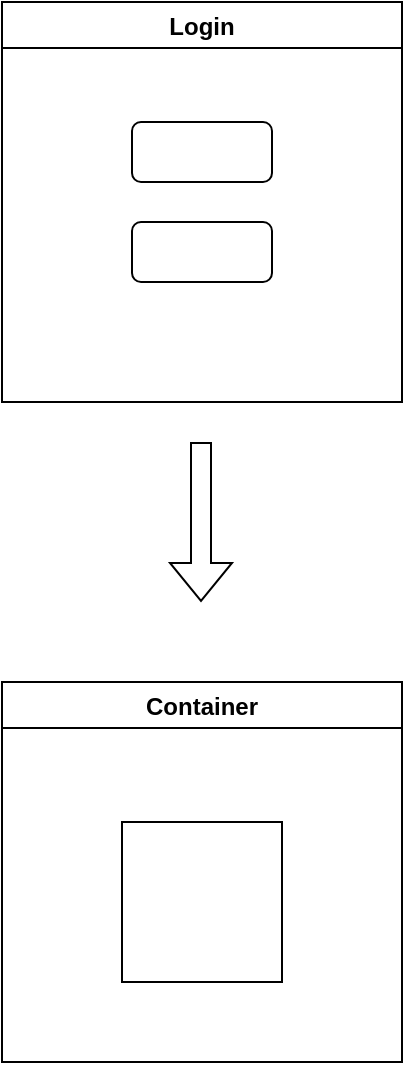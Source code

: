 <mxfile version="22.0.0" type="github">
  <diagram name="Página-1" id="TT5qz97o4cGSjBx9QpKi">
    <mxGraphModel dx="1393" dy="835" grid="1" gridSize="10" guides="1" tooltips="1" connect="1" arrows="1" fold="1" page="1" pageScale="1" pageWidth="827" pageHeight="1169" math="0" shadow="0">
      <root>
        <mxCell id="0" />
        <mxCell id="1" parent="0" />
        <mxCell id="0NsyaldkPNiVFsZcGUSA-2" value="Login" style="swimlane;" vertex="1" parent="1">
          <mxGeometry x="320" y="80" width="200" height="200" as="geometry" />
        </mxCell>
        <mxCell id="0NsyaldkPNiVFsZcGUSA-3" value="" style="rounded=1;whiteSpace=wrap;html=1;" vertex="1" parent="0NsyaldkPNiVFsZcGUSA-2">
          <mxGeometry x="65" y="60" width="70" height="30" as="geometry" />
        </mxCell>
        <mxCell id="0NsyaldkPNiVFsZcGUSA-5" value="" style="rounded=1;whiteSpace=wrap;html=1;" vertex="1" parent="0NsyaldkPNiVFsZcGUSA-2">
          <mxGeometry x="65" y="110" width="70" height="30" as="geometry" />
        </mxCell>
        <mxCell id="0NsyaldkPNiVFsZcGUSA-6" value="" style="shape=flexArrow;endArrow=classic;html=1;rounded=0;" edge="1" parent="1">
          <mxGeometry width="50" height="50" relative="1" as="geometry">
            <mxPoint x="419.5" y="300" as="sourcePoint" />
            <mxPoint x="419.5" y="380" as="targetPoint" />
          </mxGeometry>
        </mxCell>
        <mxCell id="0NsyaldkPNiVFsZcGUSA-8" value="Container" style="swimlane;" vertex="1" parent="1">
          <mxGeometry x="320" y="420" width="200" height="190" as="geometry" />
        </mxCell>
        <mxCell id="0NsyaldkPNiVFsZcGUSA-9" value="" style="whiteSpace=wrap;html=1;aspect=fixed;" vertex="1" parent="0NsyaldkPNiVFsZcGUSA-8">
          <mxGeometry x="60" y="70" width="80" height="80" as="geometry" />
        </mxCell>
      </root>
    </mxGraphModel>
  </diagram>
</mxfile>
